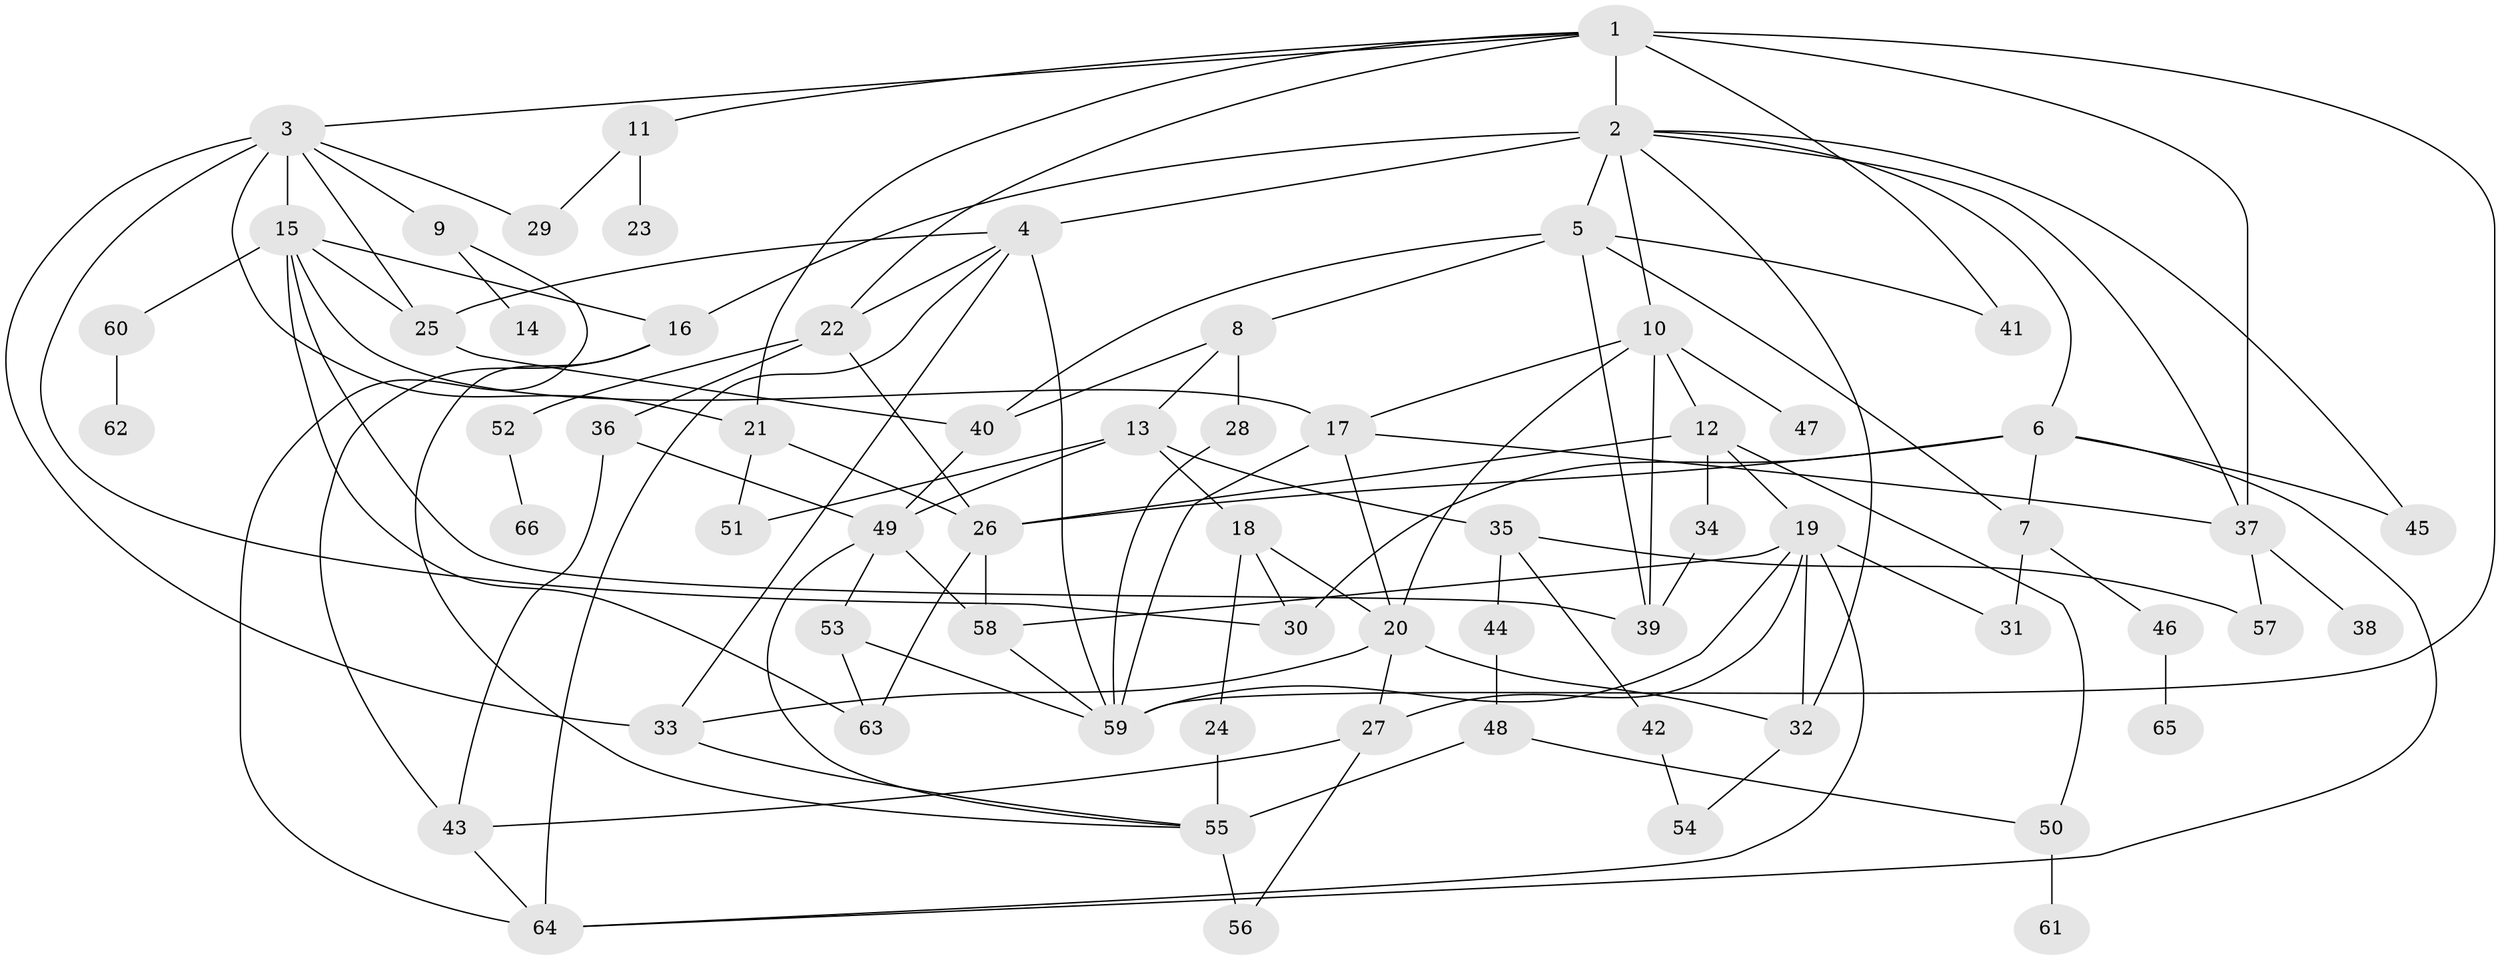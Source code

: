// original degree distribution, {6: 0.045454545454545456, 5: 0.12878787878787878, 9: 0.015151515151515152, 2: 0.3181818181818182, 7: 0.022727272727272728, 4: 0.07575757575757576, 3: 0.1893939393939394, 1: 0.20454545454545456}
// Generated by graph-tools (version 1.1) at 2025/34/03/09/25 02:34:26]
// undirected, 66 vertices, 122 edges
graph export_dot {
graph [start="1"]
  node [color=gray90,style=filled];
  1;
  2;
  3;
  4;
  5;
  6;
  7;
  8;
  9;
  10;
  11;
  12;
  13;
  14;
  15;
  16;
  17;
  18;
  19;
  20;
  21;
  22;
  23;
  24;
  25;
  26;
  27;
  28;
  29;
  30;
  31;
  32;
  33;
  34;
  35;
  36;
  37;
  38;
  39;
  40;
  41;
  42;
  43;
  44;
  45;
  46;
  47;
  48;
  49;
  50;
  51;
  52;
  53;
  54;
  55;
  56;
  57;
  58;
  59;
  60;
  61;
  62;
  63;
  64;
  65;
  66;
  1 -- 2 [weight=1.0];
  1 -- 3 [weight=1.0];
  1 -- 11 [weight=1.0];
  1 -- 21 [weight=1.0];
  1 -- 22 [weight=1.0];
  1 -- 37 [weight=1.0];
  1 -- 41 [weight=1.0];
  1 -- 59 [weight=2.0];
  2 -- 4 [weight=3.0];
  2 -- 5 [weight=1.0];
  2 -- 6 [weight=1.0];
  2 -- 10 [weight=1.0];
  2 -- 16 [weight=1.0];
  2 -- 32 [weight=1.0];
  2 -- 37 [weight=1.0];
  2 -- 45 [weight=1.0];
  3 -- 9 [weight=1.0];
  3 -- 15 [weight=1.0];
  3 -- 21 [weight=2.0];
  3 -- 25 [weight=1.0];
  3 -- 29 [weight=1.0];
  3 -- 30 [weight=1.0];
  3 -- 33 [weight=1.0];
  4 -- 22 [weight=1.0];
  4 -- 25 [weight=1.0];
  4 -- 33 [weight=1.0];
  4 -- 59 [weight=1.0];
  4 -- 64 [weight=1.0];
  5 -- 7 [weight=1.0];
  5 -- 8 [weight=2.0];
  5 -- 39 [weight=1.0];
  5 -- 40 [weight=1.0];
  5 -- 41 [weight=1.0];
  6 -- 7 [weight=1.0];
  6 -- 26 [weight=1.0];
  6 -- 30 [weight=1.0];
  6 -- 45 [weight=1.0];
  6 -- 64 [weight=1.0];
  7 -- 31 [weight=1.0];
  7 -- 46 [weight=1.0];
  8 -- 13 [weight=1.0];
  8 -- 28 [weight=1.0];
  8 -- 40 [weight=1.0];
  9 -- 14 [weight=1.0];
  9 -- 64 [weight=1.0];
  10 -- 12 [weight=1.0];
  10 -- 17 [weight=1.0];
  10 -- 20 [weight=1.0];
  10 -- 39 [weight=2.0];
  10 -- 47 [weight=1.0];
  11 -- 23 [weight=1.0];
  11 -- 29 [weight=1.0];
  12 -- 19 [weight=1.0];
  12 -- 26 [weight=1.0];
  12 -- 34 [weight=1.0];
  12 -- 50 [weight=1.0];
  13 -- 18 [weight=1.0];
  13 -- 35 [weight=1.0];
  13 -- 49 [weight=1.0];
  13 -- 51 [weight=1.0];
  15 -- 16 [weight=1.0];
  15 -- 17 [weight=1.0];
  15 -- 25 [weight=1.0];
  15 -- 39 [weight=1.0];
  15 -- 60 [weight=1.0];
  15 -- 63 [weight=1.0];
  16 -- 43 [weight=1.0];
  16 -- 55 [weight=1.0];
  17 -- 20 [weight=1.0];
  17 -- 37 [weight=1.0];
  17 -- 59 [weight=1.0];
  18 -- 20 [weight=1.0];
  18 -- 24 [weight=1.0];
  18 -- 30 [weight=1.0];
  19 -- 27 [weight=1.0];
  19 -- 31 [weight=1.0];
  19 -- 32 [weight=1.0];
  19 -- 58 [weight=1.0];
  19 -- 59 [weight=1.0];
  19 -- 64 [weight=1.0];
  20 -- 27 [weight=1.0];
  20 -- 32 [weight=1.0];
  20 -- 33 [weight=1.0];
  21 -- 26 [weight=1.0];
  21 -- 51 [weight=3.0];
  22 -- 26 [weight=1.0];
  22 -- 36 [weight=1.0];
  22 -- 52 [weight=1.0];
  24 -- 55 [weight=3.0];
  25 -- 40 [weight=1.0];
  26 -- 58 [weight=1.0];
  26 -- 63 [weight=2.0];
  27 -- 43 [weight=1.0];
  27 -- 56 [weight=1.0];
  28 -- 59 [weight=1.0];
  32 -- 54 [weight=1.0];
  33 -- 55 [weight=1.0];
  34 -- 39 [weight=1.0];
  35 -- 42 [weight=1.0];
  35 -- 44 [weight=1.0];
  35 -- 57 [weight=1.0];
  36 -- 43 [weight=1.0];
  36 -- 49 [weight=1.0];
  37 -- 38 [weight=1.0];
  37 -- 57 [weight=1.0];
  40 -- 49 [weight=1.0];
  42 -- 54 [weight=1.0];
  43 -- 64 [weight=1.0];
  44 -- 48 [weight=1.0];
  46 -- 65 [weight=1.0];
  48 -- 50 [weight=1.0];
  48 -- 55 [weight=1.0];
  49 -- 53 [weight=1.0];
  49 -- 55 [weight=1.0];
  49 -- 58 [weight=1.0];
  50 -- 61 [weight=1.0];
  52 -- 66 [weight=1.0];
  53 -- 59 [weight=1.0];
  53 -- 63 [weight=1.0];
  55 -- 56 [weight=1.0];
  58 -- 59 [weight=1.0];
  60 -- 62 [weight=1.0];
}
